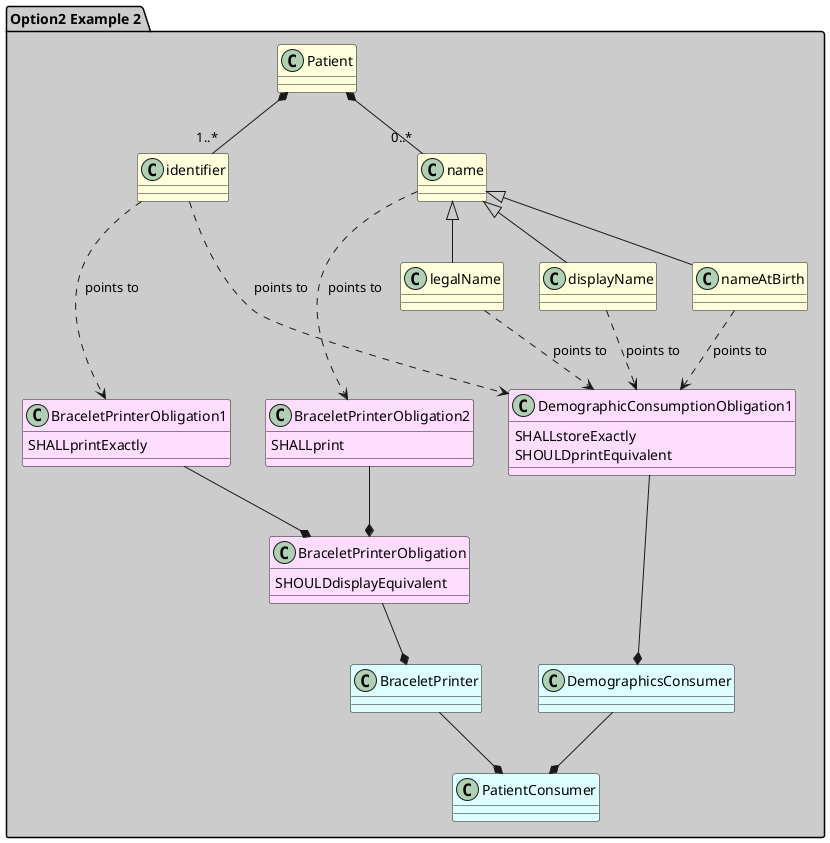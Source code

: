 @startuml

skinparam svgDimensionStyle false

package "Option2 Example 2" #ccc {

class Patient #ffd
class identifier #ffd
class name #ffd
class nameAtBirth #ffd
class legalName #ffd
class displayName #ffd

name <|-- nameAtBirth
name <|-- legalName
name <|-- displayName

class PatientConsumer #dff
class DemographicsConsumer #dff
class BraceletPrinter #dff

class DemographicConsumptionObligation1 #fdf {
    SHALLstoreExactly
    SHOULDprintEquivalent
}
class BraceletPrinterObligation #fdf {
    SHOULDdisplayEquivalent
}
class BraceletPrinterObligation1 #fdf {
    SHALLprintExactly
}
class BraceletPrinterObligation2 #fdf {
    SHALLprint
}

PatientConsumer *-up- DemographicsConsumer
PatientConsumer *-up- BraceletPrinter

DemographicsConsumer *-up-- DemographicConsumptionObligation1
BraceletPrinter *-up- BraceletPrinterObligation

BraceletPrinterObligation *-up- BraceletPrinterObligation1
BraceletPrinterObligation *-up- BraceletPrinterObligation2



Patient *-down- "1..*" identifier
Patient *-down- "0..*" name

identifier ..down.> DemographicConsumptionObligation1 : points to
identifier ..down.> BraceletPrinterObligation1 : points to
legalName .down.> DemographicConsumptionObligation1 : points to
displayName .down.> DemographicConsumptionObligation1 : points to
nameAtBirth .down.> DemographicConsumptionObligation1 : points to
name ..down.> BraceletPrinterObligation2 : points to

}

@enduml